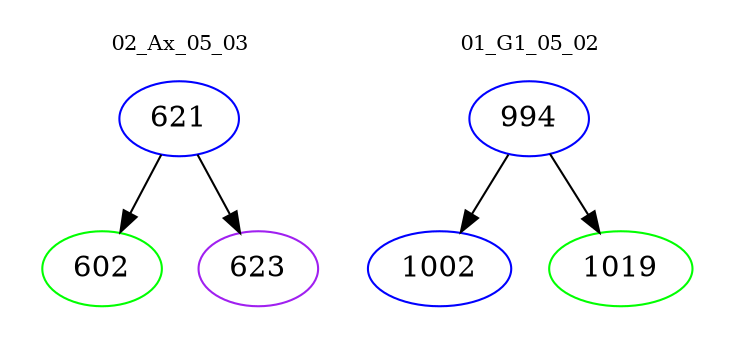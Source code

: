 digraph{
subgraph cluster_0 {
color = white
label = "02_Ax_05_03";
fontsize=10;
T0_621 [label="621", color="blue"]
T0_621 -> T0_602 [color="black"]
T0_602 [label="602", color="green"]
T0_621 -> T0_623 [color="black"]
T0_623 [label="623", color="purple"]
}
subgraph cluster_1 {
color = white
label = "01_G1_05_02";
fontsize=10;
T1_994 [label="994", color="blue"]
T1_994 -> T1_1002 [color="black"]
T1_1002 [label="1002", color="blue"]
T1_994 -> T1_1019 [color="black"]
T1_1019 [label="1019", color="green"]
}
}
